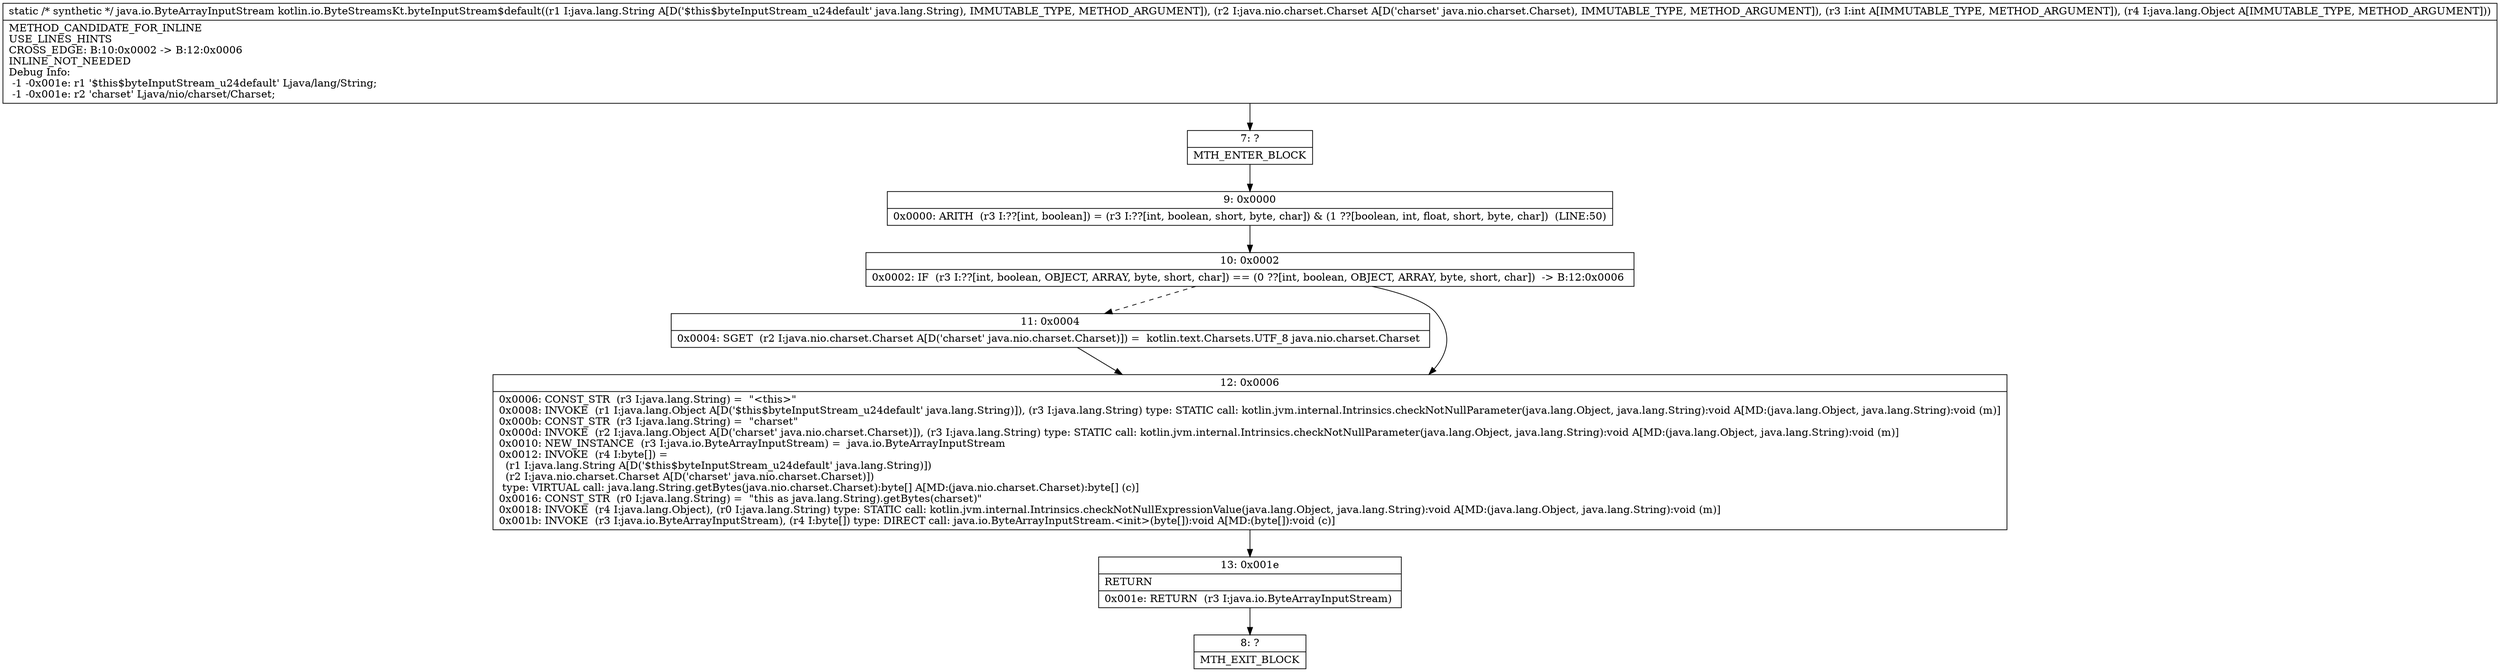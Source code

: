 digraph "CFG forkotlin.io.ByteStreamsKt.byteInputStream$default(Ljava\/lang\/String;Ljava\/nio\/charset\/Charset;ILjava\/lang\/Object;)Ljava\/io\/ByteArrayInputStream;" {
Node_7 [shape=record,label="{7\:\ ?|MTH_ENTER_BLOCK\l}"];
Node_9 [shape=record,label="{9\:\ 0x0000|0x0000: ARITH  (r3 I:??[int, boolean]) = (r3 I:??[int, boolean, short, byte, char]) & (1 ??[boolean, int, float, short, byte, char])  (LINE:50)\l}"];
Node_10 [shape=record,label="{10\:\ 0x0002|0x0002: IF  (r3 I:??[int, boolean, OBJECT, ARRAY, byte, short, char]) == (0 ??[int, boolean, OBJECT, ARRAY, byte, short, char])  \-\> B:12:0x0006 \l}"];
Node_11 [shape=record,label="{11\:\ 0x0004|0x0004: SGET  (r2 I:java.nio.charset.Charset A[D('charset' java.nio.charset.Charset)]) =  kotlin.text.Charsets.UTF_8 java.nio.charset.Charset \l}"];
Node_12 [shape=record,label="{12\:\ 0x0006|0x0006: CONST_STR  (r3 I:java.lang.String) =  \"\<this\>\" \l0x0008: INVOKE  (r1 I:java.lang.Object A[D('$this$byteInputStream_u24default' java.lang.String)]), (r3 I:java.lang.String) type: STATIC call: kotlin.jvm.internal.Intrinsics.checkNotNullParameter(java.lang.Object, java.lang.String):void A[MD:(java.lang.Object, java.lang.String):void (m)]\l0x000b: CONST_STR  (r3 I:java.lang.String) =  \"charset\" \l0x000d: INVOKE  (r2 I:java.lang.Object A[D('charset' java.nio.charset.Charset)]), (r3 I:java.lang.String) type: STATIC call: kotlin.jvm.internal.Intrinsics.checkNotNullParameter(java.lang.Object, java.lang.String):void A[MD:(java.lang.Object, java.lang.String):void (m)]\l0x0010: NEW_INSTANCE  (r3 I:java.io.ByteArrayInputStream) =  java.io.ByteArrayInputStream \l0x0012: INVOKE  (r4 I:byte[]) = \l  (r1 I:java.lang.String A[D('$this$byteInputStream_u24default' java.lang.String)])\l  (r2 I:java.nio.charset.Charset A[D('charset' java.nio.charset.Charset)])\l type: VIRTUAL call: java.lang.String.getBytes(java.nio.charset.Charset):byte[] A[MD:(java.nio.charset.Charset):byte[] (c)]\l0x0016: CONST_STR  (r0 I:java.lang.String) =  \"this as java.lang.String).getBytes(charset)\" \l0x0018: INVOKE  (r4 I:java.lang.Object), (r0 I:java.lang.String) type: STATIC call: kotlin.jvm.internal.Intrinsics.checkNotNullExpressionValue(java.lang.Object, java.lang.String):void A[MD:(java.lang.Object, java.lang.String):void (m)]\l0x001b: INVOKE  (r3 I:java.io.ByteArrayInputStream), (r4 I:byte[]) type: DIRECT call: java.io.ByteArrayInputStream.\<init\>(byte[]):void A[MD:(byte[]):void (c)]\l}"];
Node_13 [shape=record,label="{13\:\ 0x001e|RETURN\l|0x001e: RETURN  (r3 I:java.io.ByteArrayInputStream) \l}"];
Node_8 [shape=record,label="{8\:\ ?|MTH_EXIT_BLOCK\l}"];
MethodNode[shape=record,label="{static \/* synthetic *\/ java.io.ByteArrayInputStream kotlin.io.ByteStreamsKt.byteInputStream$default((r1 I:java.lang.String A[D('$this$byteInputStream_u24default' java.lang.String), IMMUTABLE_TYPE, METHOD_ARGUMENT]), (r2 I:java.nio.charset.Charset A[D('charset' java.nio.charset.Charset), IMMUTABLE_TYPE, METHOD_ARGUMENT]), (r3 I:int A[IMMUTABLE_TYPE, METHOD_ARGUMENT]), (r4 I:java.lang.Object A[IMMUTABLE_TYPE, METHOD_ARGUMENT]))  | METHOD_CANDIDATE_FOR_INLINE\lUSE_LINES_HINTS\lCROSS_EDGE: B:10:0x0002 \-\> B:12:0x0006\lINLINE_NOT_NEEDED\lDebug Info:\l  \-1 \-0x001e: r1 '$this$byteInputStream_u24default' Ljava\/lang\/String;\l  \-1 \-0x001e: r2 'charset' Ljava\/nio\/charset\/Charset;\l}"];
MethodNode -> Node_7;Node_7 -> Node_9;
Node_9 -> Node_10;
Node_10 -> Node_11[style=dashed];
Node_10 -> Node_12;
Node_11 -> Node_12;
Node_12 -> Node_13;
Node_13 -> Node_8;
}

